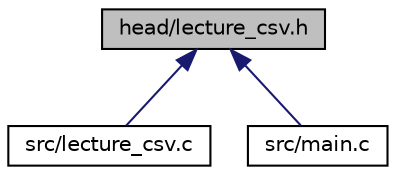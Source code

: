 digraph "head/lecture_csv.h"
{
  edge [fontname="Helvetica",fontsize="10",labelfontname="Helvetica",labelfontsize="10"];
  node [fontname="Helvetica",fontsize="10",shape=record];
  Node4 [label="head/lecture_csv.h",height=0.2,width=0.4,color="black", fillcolor="grey75", style="filled", fontcolor="black"];
  Node4 -> Node5 [dir="back",color="midnightblue",fontsize="10",style="solid",fontname="Helvetica"];
  Node5 [label="src/lecture_csv.c",height=0.2,width=0.4,color="black", fillcolor="white", style="filled",URL="$lecture__csv_8c.html",tooltip="Définie les fonctions de lecture_csv.h. "];
  Node4 -> Node6 [dir="back",color="midnightblue",fontsize="10",style="solid",fontname="Helvetica"];
  Node6 [label="src/main.c",height=0.2,width=0.4,color="black", fillcolor="white", style="filled",URL="$main_8c.html",tooltip="Fichier principal, générateur de l&#39;exécutable principal \"rev_party\" Il vérifie les arguments..."];
}
